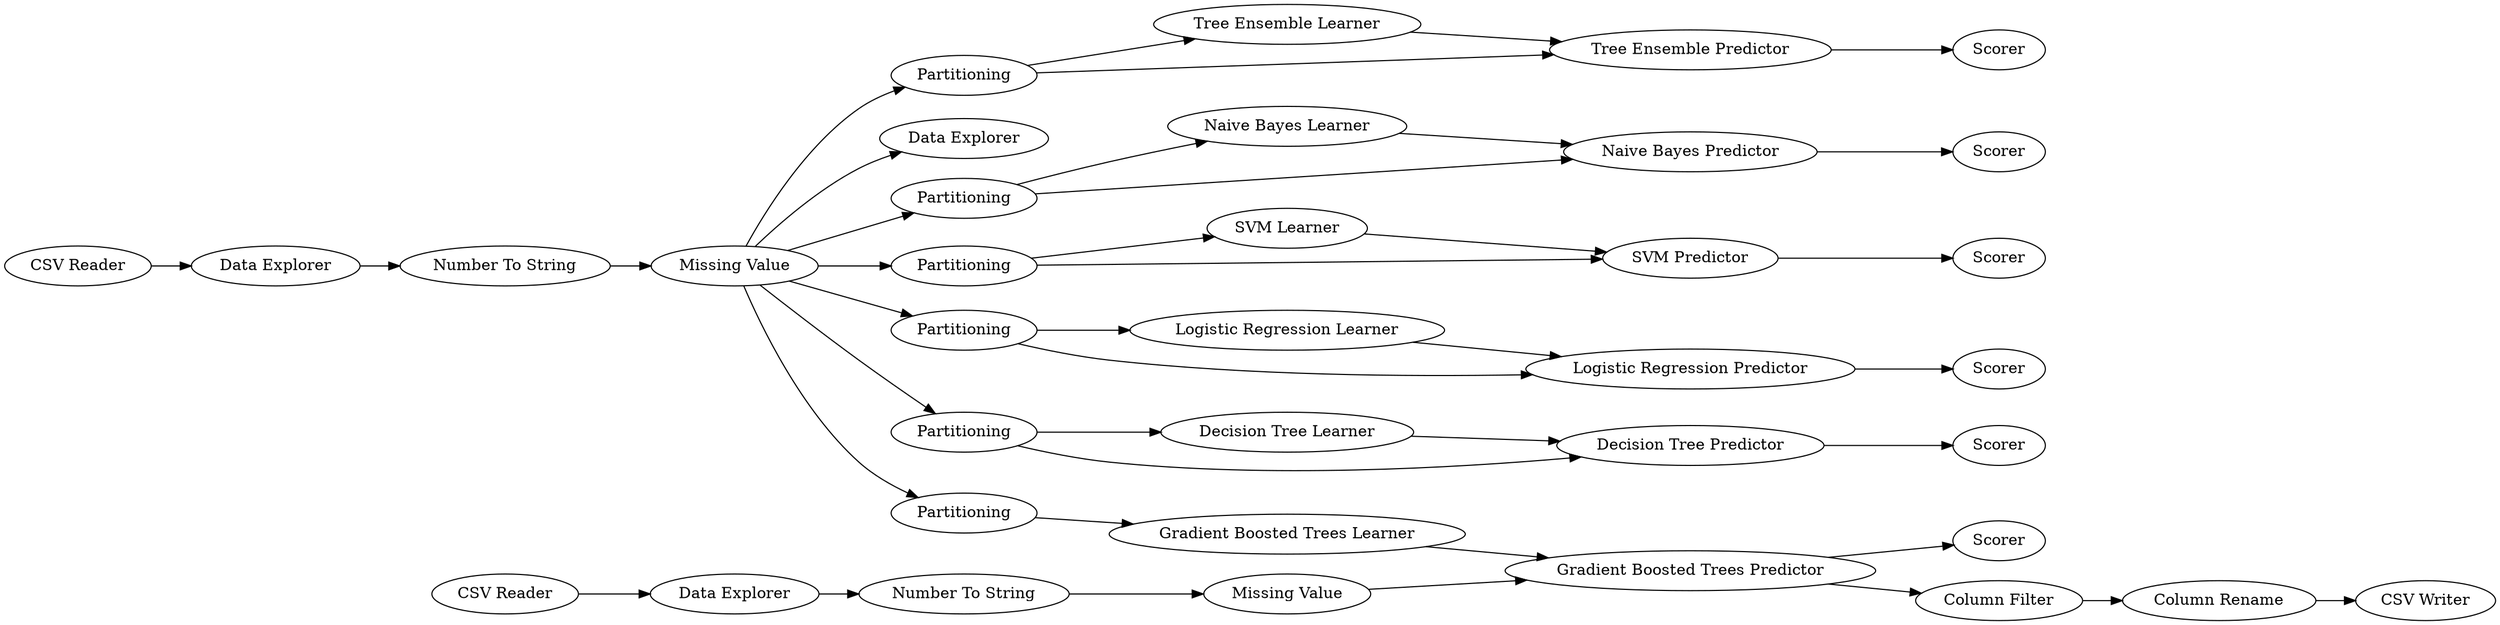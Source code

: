 digraph {
	1 [label="CSV Reader"]
	2 [label="Data Explorer"]
	3 [label="Number To String"]
	4 [label="Missing Value"]
	5 [label="Data Explorer"]
	6 [label=Partitioning]
	7 [label="Naive Bayes Learner"]
	8 [label="Naive Bayes Predictor"]
	9 [label=Scorer]
	10 [label=Partitioning]
	11 [label="SVM Learner"]
	12 [label="SVM Predictor"]
	13 [label=Scorer]
	14 [label=Partitioning]
	15 [label="Logistic Regression Learner"]
	16 [label="Logistic Regression Predictor"]
	17 [label=Scorer]
	18 [label=Partitioning]
	19 [label="Decision Tree Learner"]
	20 [label="Decision Tree Predictor"]
	21 [label=Scorer]
	22 [label="Gradient Boosted Trees Learner"]
	23 [label="Gradient Boosted Trees Predictor"]
	24 [label=Partitioning]
	25 [label=Scorer]
	28 [label="Tree Ensemble Learner"]
	29 [label="Tree Ensemble Predictor"]
	30 [label=Partitioning]
	31 [label=Scorer]
	32 [label="CSV Reader"]
	33 [label="Data Explorer"]
	34 [label="Number To String"]
	35 [label="Missing Value"]
	36 [label="Column Filter"]
	37 [label="Column Rename"]
	38 [label="CSV Writer"]
	1 -> 2
	2 -> 3
	3 -> 4
	4 -> 5
	4 -> 6
	4 -> 14
	4 -> 10
	4 -> 18
	4 -> 30
	4 -> 24
	6 -> 7
	6 -> 8
	7 -> 8
	8 -> 9
	10 -> 11
	10 -> 12
	11 -> 12
	12 -> 13
	14 -> 15
	14 -> 16
	15 -> 16
	16 -> 17
	18 -> 19
	18 -> 20
	19 -> 20
	20 -> 21
	22 -> 23
	23 -> 25
	23 -> 36
	24 -> 22
	28 -> 29
	29 -> 31
	30 -> 28
	30 -> 29
	32 -> 33
	33 -> 34
	34 -> 35
	35 -> 23
	36 -> 37
	37 -> 38
	rankdir=LR
}

